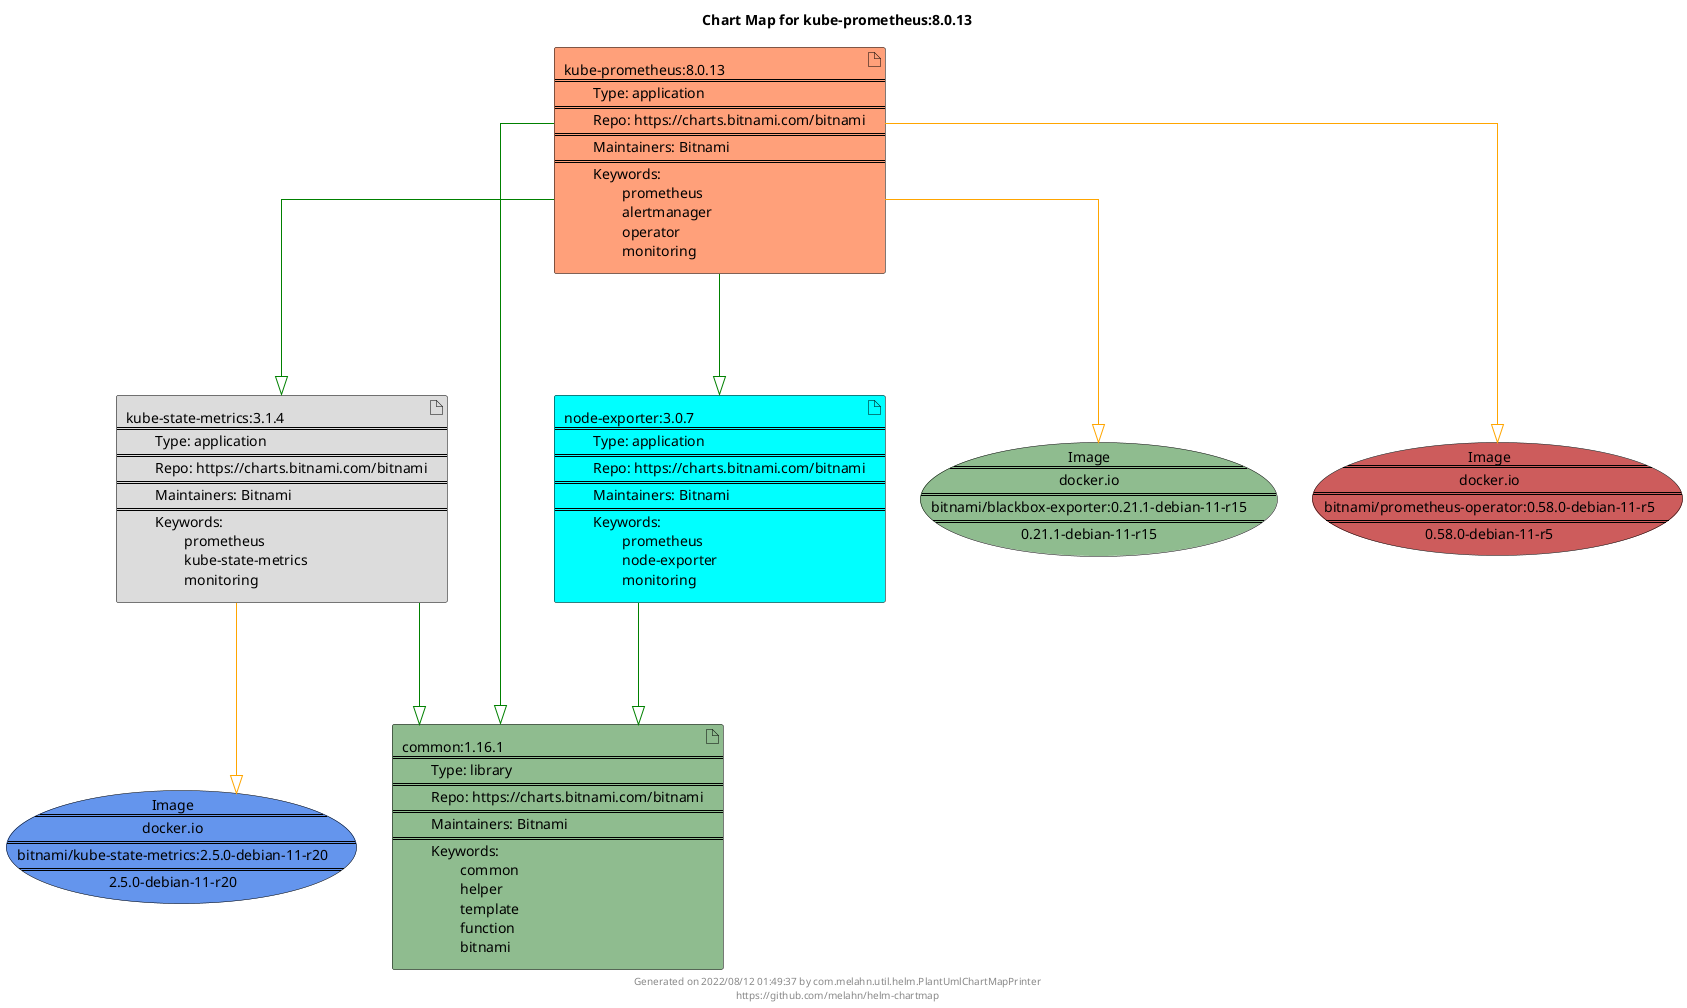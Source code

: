 @startuml
skinparam linetype ortho
skinparam backgroundColor white
skinparam usecaseBorderColor black
skinparam usecaseArrowColor LightSlateGray
skinparam artifactBorderColor black
skinparam artifactArrowColor LightSlateGray

title Chart Map for kube-prometheus:8.0.13

'There are 4 referenced Helm Charts
artifact "common:1.16.1\n====\n\tType: library\n====\n\tRepo: https://charts.bitnami.com/bitnami\n====\n\tMaintainers: Bitnami\n====\n\tKeywords: \n\t\tcommon\n\t\thelper\n\t\ttemplate\n\t\tfunction\n\t\tbitnami" as common_1_16_1 #DarkSeaGreen
artifact "kube-state-metrics:3.1.4\n====\n\tType: application\n====\n\tRepo: https://charts.bitnami.com/bitnami\n====\n\tMaintainers: Bitnami\n====\n\tKeywords: \n\t\tprometheus\n\t\tkube-state-metrics\n\t\tmonitoring" as kube_state_metrics_3_1_4 #Gainsboro
artifact "kube-prometheus:8.0.13\n====\n\tType: application\n====\n\tRepo: https://charts.bitnami.com/bitnami\n====\n\tMaintainers: Bitnami\n====\n\tKeywords: \n\t\tprometheus\n\t\talertmanager\n\t\toperator\n\t\tmonitoring" as kube_prometheus_8_0_13 #LightSalmon
artifact "node-exporter:3.0.7\n====\n\tType: application\n====\n\tRepo: https://charts.bitnami.com/bitnami\n====\n\tMaintainers: Bitnami\n====\n\tKeywords: \n\t\tprometheus\n\t\tnode-exporter\n\t\tmonitoring" as node_exporter_3_0_7 #Aqua

'There are 3 referenced Docker Images
usecase "Image\n====\ndocker.io\n====\nbitnami/blackbox-exporter:0.21.1-debian-11-r15\n====\n0.21.1-debian-11-r15" as docker_io_bitnami_blackbox_exporter_0_21_1_debian_11_r15 #DarkSeaGreen
usecase "Image\n====\ndocker.io\n====\nbitnami/prometheus-operator:0.58.0-debian-11-r5\n====\n0.58.0-debian-11-r5" as docker_io_bitnami_prometheus_operator_0_58_0_debian_11_r5 #IndianRed
usecase "Image\n====\ndocker.io\n====\nbitnami/kube-state-metrics:2.5.0-debian-11-r20\n====\n2.5.0-debian-11-r20" as docker_io_bitnami_kube_state_metrics_2_5_0_debian_11_r20 #CornflowerBlue

'Chart Dependencies
kube_prometheus_8_0_13--[#green]-|>kube_state_metrics_3_1_4
kube_state_metrics_3_1_4--[#green]-|>common_1_16_1
kube_prometheus_8_0_13--[#green]-|>common_1_16_1
kube_prometheus_8_0_13--[#green]-|>node_exporter_3_0_7
node_exporter_3_0_7--[#green]-|>common_1_16_1
kube_state_metrics_3_1_4--[#orange]-|>docker_io_bitnami_kube_state_metrics_2_5_0_debian_11_r20
kube_prometheus_8_0_13--[#orange]-|>docker_io_bitnami_prometheus_operator_0_58_0_debian_11_r5
kube_prometheus_8_0_13--[#orange]-|>docker_io_bitnami_blackbox_exporter_0_21_1_debian_11_r15

center footer Generated on 2022/08/12 01:49:37 by com.melahn.util.helm.PlantUmlChartMapPrinter\nhttps://github.com/melahn/helm-chartmap
@enduml
